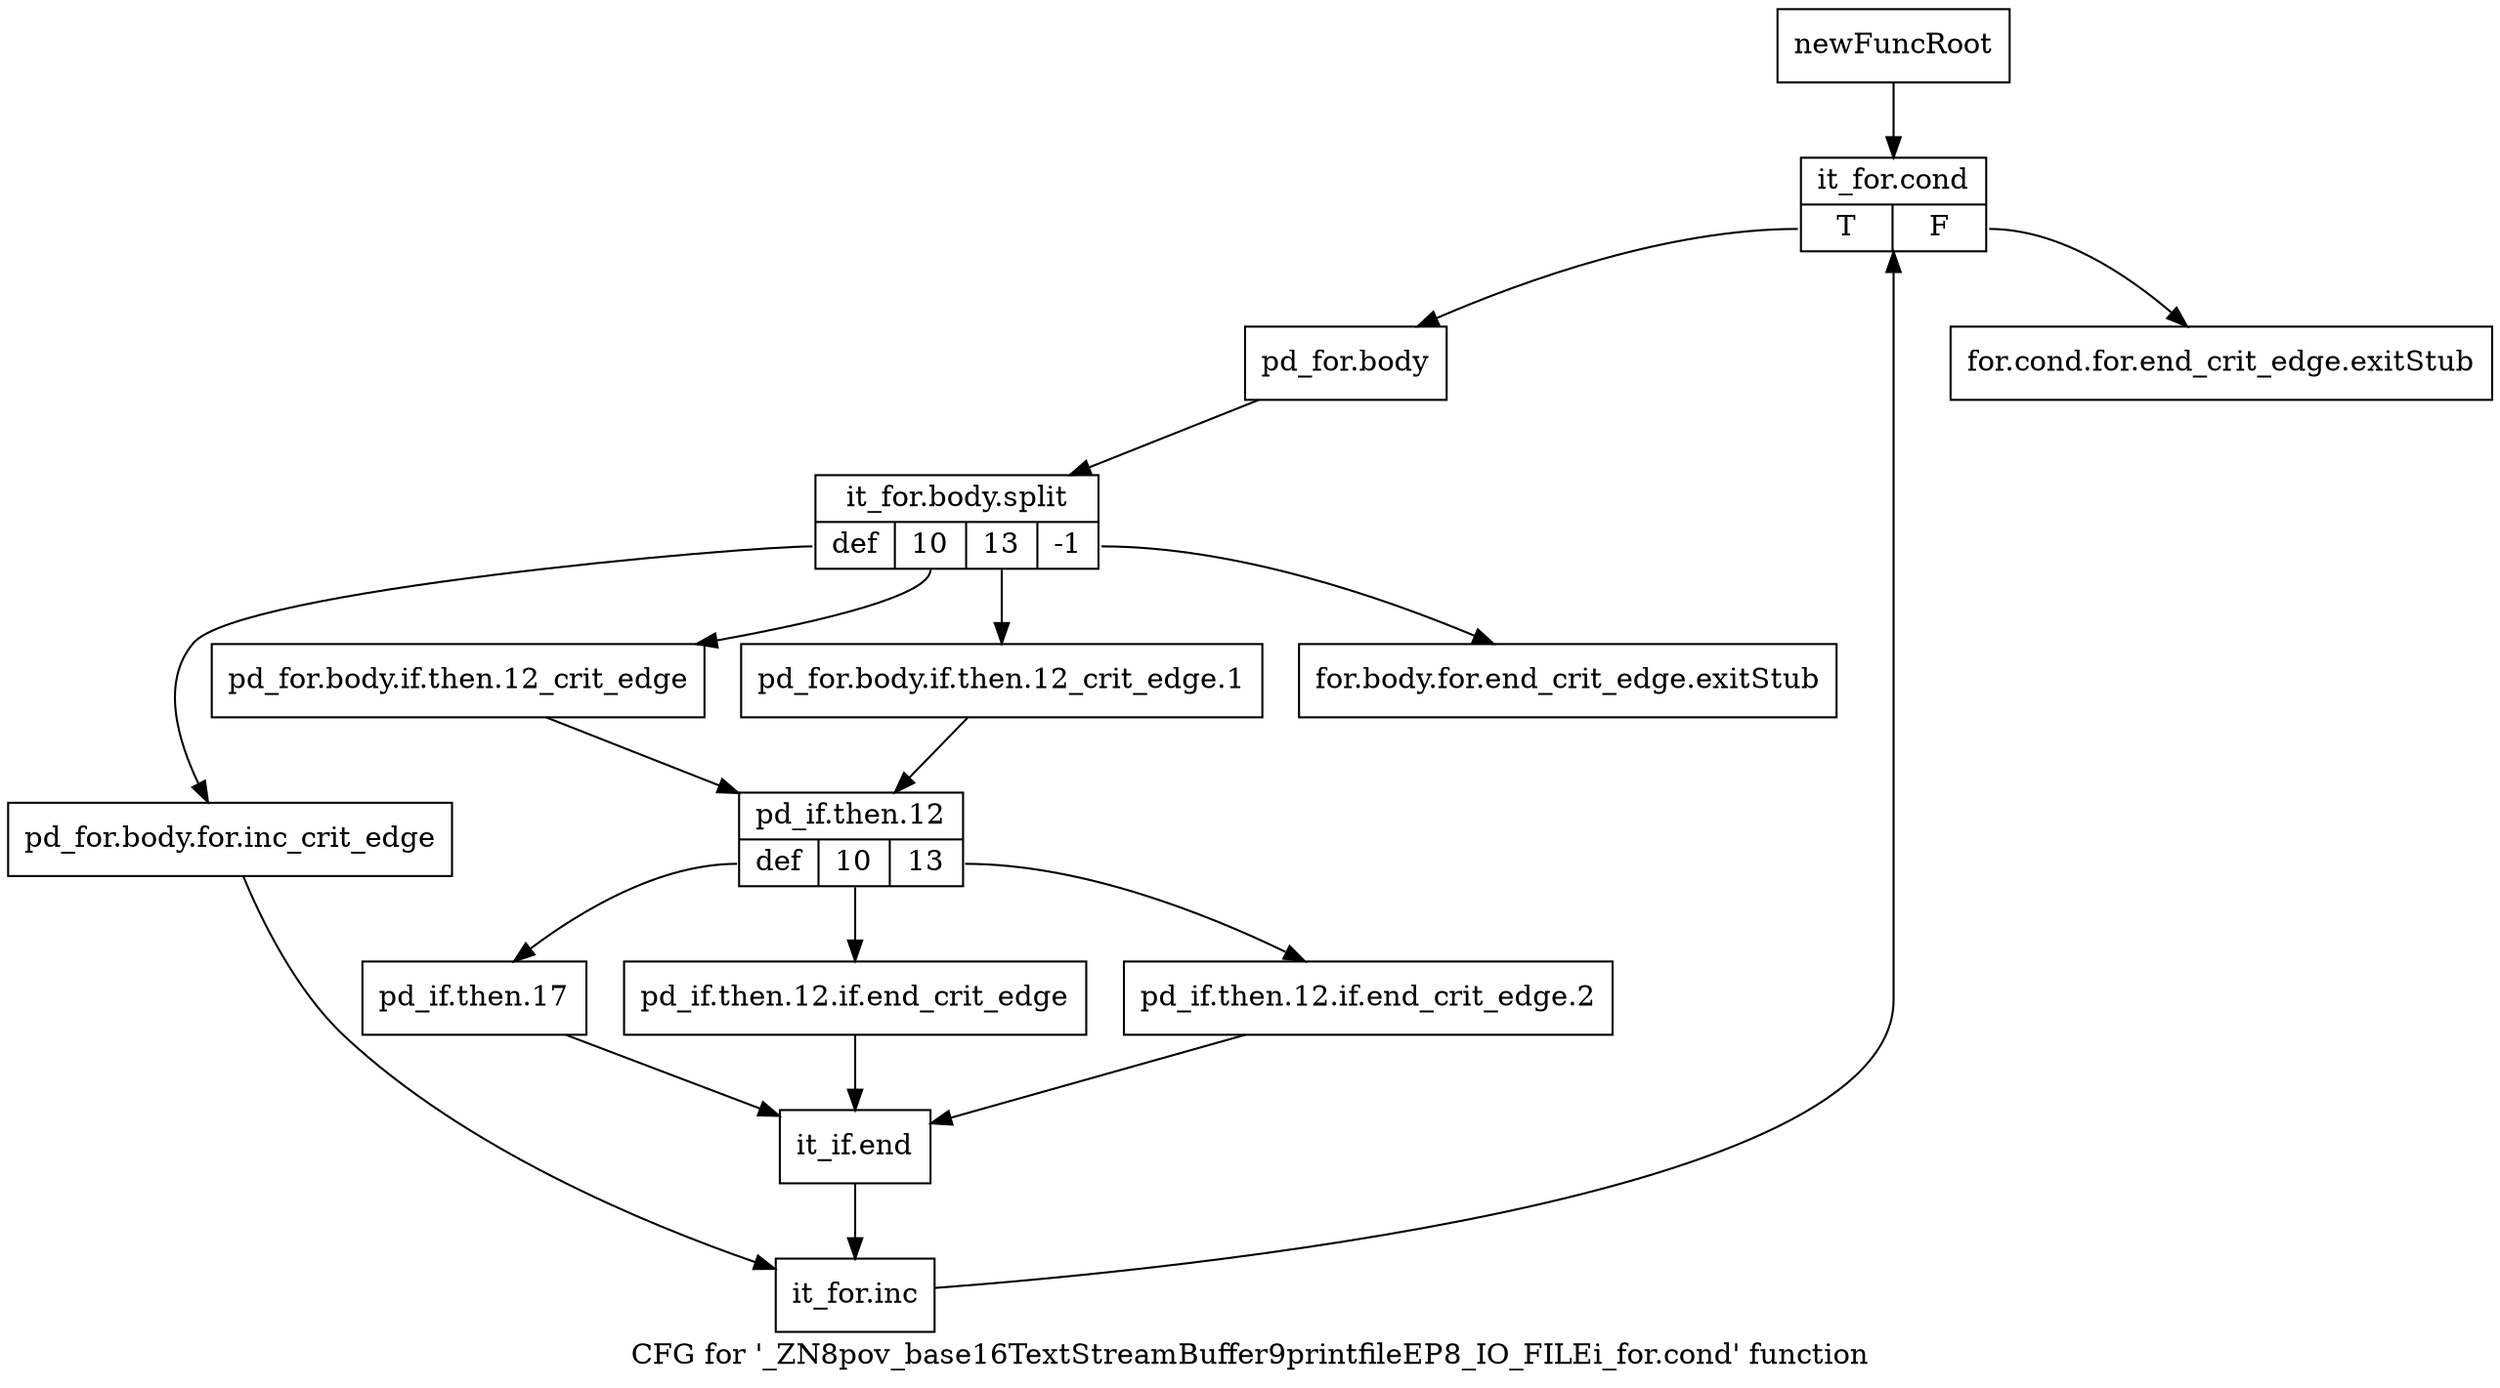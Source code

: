 digraph "CFG for '_ZN8pov_base16TextStreamBuffer9printfileEP8_IO_FILEi_for.cond' function" {
	label="CFG for '_ZN8pov_base16TextStreamBuffer9printfileEP8_IO_FILEi_for.cond' function";

	Node0x24f2c60 [shape=record,label="{newFuncRoot}"];
	Node0x24f2c60 -> Node0x24f2d50;
	Node0x24f2cb0 [shape=record,label="{for.cond.for.end_crit_edge.exitStub}"];
	Node0x24f2d00 [shape=record,label="{for.body.for.end_crit_edge.exitStub}"];
	Node0x24f2d50 [shape=record,label="{it_for.cond|{<s0>T|<s1>F}}"];
	Node0x24f2d50:s0 -> Node0x24f2da0;
	Node0x24f2d50:s1 -> Node0x24f2cb0;
	Node0x24f2da0 [shape=record,label="{pd_for.body}"];
	Node0x24f2da0 -> Node0x39be790;
	Node0x39be790 [shape=record,label="{it_for.body.split|{<s0>def|<s1>10|<s2>13|<s3>-1}}"];
	Node0x39be790:s0 -> Node0x24f3020;
	Node0x39be790:s1 -> Node0x24f2e40;
	Node0x39be790:s2 -> Node0x24f2df0;
	Node0x39be790:s3 -> Node0x24f2d00;
	Node0x24f2df0 [shape=record,label="{pd_for.body.if.then.12_crit_edge.1}"];
	Node0x24f2df0 -> Node0x24f2e90;
	Node0x24f2e40 [shape=record,label="{pd_for.body.if.then.12_crit_edge}"];
	Node0x24f2e40 -> Node0x24f2e90;
	Node0x24f2e90 [shape=record,label="{pd_if.then.12|{<s0>def|<s1>10|<s2>13}}"];
	Node0x24f2e90:s0 -> Node0x24f2f80;
	Node0x24f2e90:s1 -> Node0x24f2f30;
	Node0x24f2e90:s2 -> Node0x24f2ee0;
	Node0x24f2ee0 [shape=record,label="{pd_if.then.12.if.end_crit_edge.2}"];
	Node0x24f2ee0 -> Node0x24f2fd0;
	Node0x24f2f30 [shape=record,label="{pd_if.then.12.if.end_crit_edge}"];
	Node0x24f2f30 -> Node0x24f2fd0;
	Node0x24f2f80 [shape=record,label="{pd_if.then.17}"];
	Node0x24f2f80 -> Node0x24f2fd0;
	Node0x24f2fd0 [shape=record,label="{it_if.end}"];
	Node0x24f2fd0 -> Node0x24f3070;
	Node0x24f3020 [shape=record,label="{pd_for.body.for.inc_crit_edge}"];
	Node0x24f3020 -> Node0x24f3070;
	Node0x24f3070 [shape=record,label="{it_for.inc}"];
	Node0x24f3070 -> Node0x24f2d50;
}
